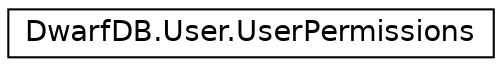 digraph "Graphical Class Hierarchy"
{
  edge [fontname="Helvetica",fontsize="14",labelfontname="Helvetica",labelfontsize="14"];
  node [fontname="Helvetica",fontsize="14",shape=record];
  rankdir="LR";
  Node1 [label="DwarfDB.User.UserPermissions",height=0.2,width=0.4,color="black", fillcolor="white", style="filled",URL="$d0/d48/class_dwarf_d_b_1_1_user_1_1_user_permissions.html",tooltip="Description of Permissions. "];
}
